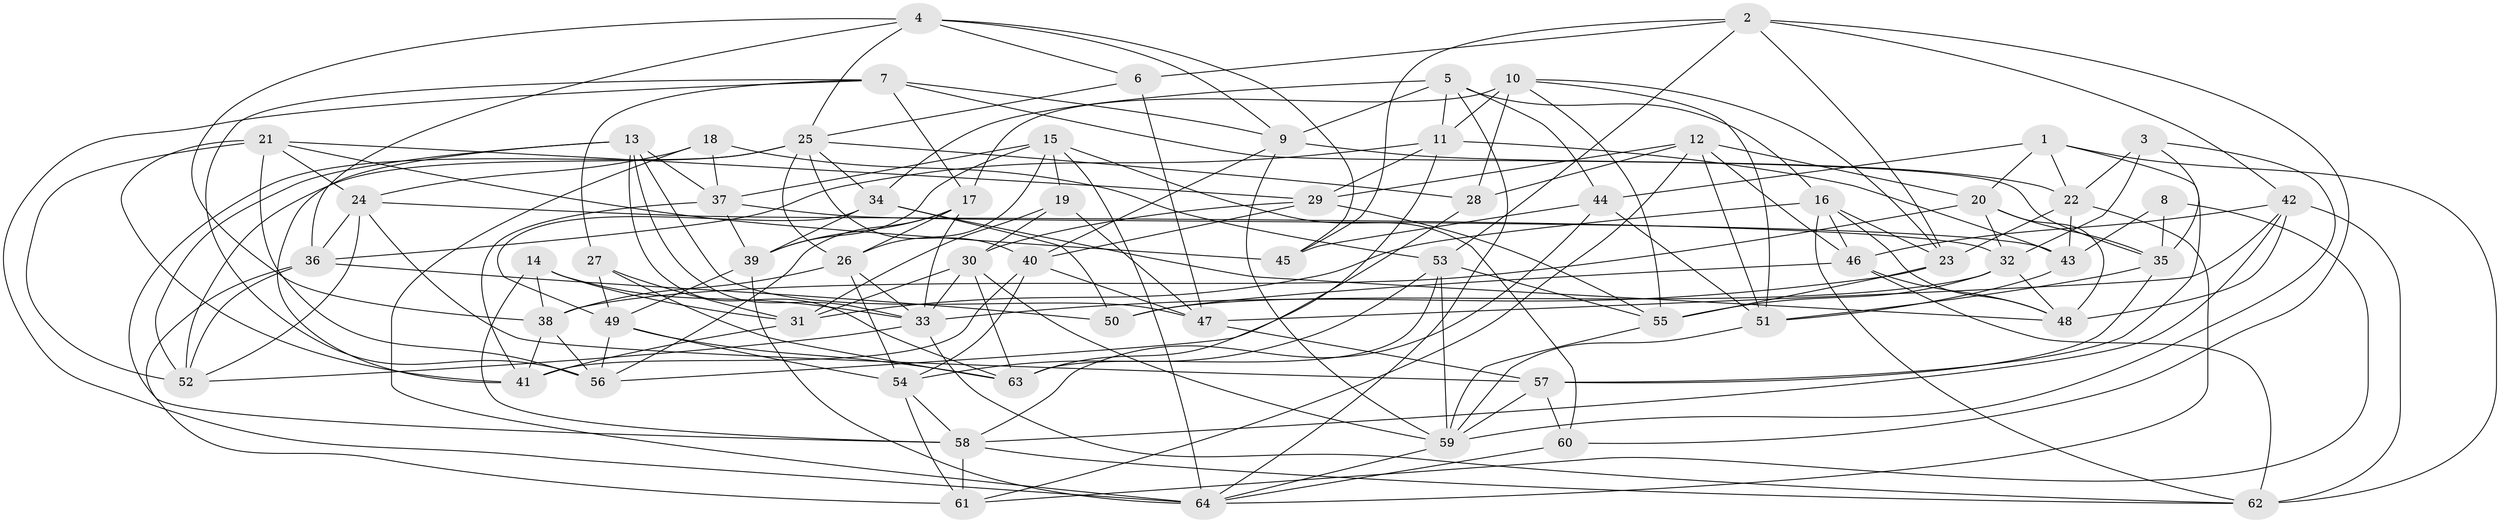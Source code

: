 // original degree distribution, {4: 1.0}
// Generated by graph-tools (version 1.1) at 2025/50/03/09/25 03:50:50]
// undirected, 64 vertices, 183 edges
graph export_dot {
graph [start="1"]
  node [color=gray90,style=filled];
  1;
  2;
  3;
  4;
  5;
  6;
  7;
  8;
  9;
  10;
  11;
  12;
  13;
  14;
  15;
  16;
  17;
  18;
  19;
  20;
  21;
  22;
  23;
  24;
  25;
  26;
  27;
  28;
  29;
  30;
  31;
  32;
  33;
  34;
  35;
  36;
  37;
  38;
  39;
  40;
  41;
  42;
  43;
  44;
  45;
  46;
  47;
  48;
  49;
  50;
  51;
  52;
  53;
  54;
  55;
  56;
  57;
  58;
  59;
  60;
  61;
  62;
  63;
  64;
  1 -- 20 [weight=1.0];
  1 -- 22 [weight=1.0];
  1 -- 44 [weight=2.0];
  1 -- 57 [weight=1.0];
  1 -- 62 [weight=1.0];
  2 -- 6 [weight=1.0];
  2 -- 23 [weight=1.0];
  2 -- 42 [weight=1.0];
  2 -- 45 [weight=1.0];
  2 -- 53 [weight=1.0];
  2 -- 60 [weight=1.0];
  3 -- 22 [weight=1.0];
  3 -- 32 [weight=1.0];
  3 -- 35 [weight=1.0];
  3 -- 59 [weight=1.0];
  4 -- 6 [weight=1.0];
  4 -- 9 [weight=1.0];
  4 -- 25 [weight=1.0];
  4 -- 36 [weight=1.0];
  4 -- 38 [weight=1.0];
  4 -- 45 [weight=1.0];
  5 -- 9 [weight=1.0];
  5 -- 11 [weight=1.0];
  5 -- 16 [weight=1.0];
  5 -- 34 [weight=1.0];
  5 -- 44 [weight=1.0];
  5 -- 64 [weight=1.0];
  6 -- 25 [weight=1.0];
  6 -- 47 [weight=1.0];
  7 -- 9 [weight=1.0];
  7 -- 17 [weight=1.0];
  7 -- 27 [weight=1.0];
  7 -- 35 [weight=1.0];
  7 -- 56 [weight=1.0];
  7 -- 64 [weight=1.0];
  8 -- 35 [weight=1.0];
  8 -- 43 [weight=2.0];
  8 -- 61 [weight=1.0];
  9 -- 22 [weight=1.0];
  9 -- 40 [weight=1.0];
  9 -- 59 [weight=1.0];
  10 -- 11 [weight=1.0];
  10 -- 17 [weight=1.0];
  10 -- 23 [weight=1.0];
  10 -- 28 [weight=1.0];
  10 -- 51 [weight=1.0];
  10 -- 55 [weight=1.0];
  11 -- 29 [weight=1.0];
  11 -- 36 [weight=1.0];
  11 -- 43 [weight=1.0];
  11 -- 63 [weight=1.0];
  12 -- 20 [weight=1.0];
  12 -- 28 [weight=1.0];
  12 -- 29 [weight=1.0];
  12 -- 46 [weight=1.0];
  12 -- 51 [weight=1.0];
  12 -- 61 [weight=1.0];
  13 -- 33 [weight=1.0];
  13 -- 37 [weight=1.0];
  13 -- 41 [weight=1.0];
  13 -- 47 [weight=1.0];
  13 -- 52 [weight=1.0];
  13 -- 63 [weight=1.0];
  14 -- 31 [weight=1.0];
  14 -- 33 [weight=1.0];
  14 -- 38 [weight=1.0];
  14 -- 58 [weight=1.0];
  15 -- 19 [weight=1.0];
  15 -- 26 [weight=1.0];
  15 -- 37 [weight=1.0];
  15 -- 39 [weight=1.0];
  15 -- 60 [weight=1.0];
  15 -- 64 [weight=1.0];
  16 -- 23 [weight=1.0];
  16 -- 31 [weight=1.0];
  16 -- 46 [weight=1.0];
  16 -- 48 [weight=1.0];
  16 -- 62 [weight=1.0];
  17 -- 26 [weight=1.0];
  17 -- 33 [weight=1.0];
  17 -- 39 [weight=1.0];
  17 -- 56 [weight=1.0];
  18 -- 24 [weight=1.0];
  18 -- 37 [weight=1.0];
  18 -- 53 [weight=1.0];
  18 -- 64 [weight=1.0];
  19 -- 30 [weight=1.0];
  19 -- 31 [weight=1.0];
  19 -- 47 [weight=1.0];
  20 -- 32 [weight=1.0];
  20 -- 35 [weight=1.0];
  20 -- 38 [weight=1.0];
  20 -- 48 [weight=1.0];
  21 -- 24 [weight=1.0];
  21 -- 29 [weight=1.0];
  21 -- 41 [weight=1.0];
  21 -- 45 [weight=1.0];
  21 -- 52 [weight=1.0];
  21 -- 56 [weight=1.0];
  22 -- 23 [weight=1.0];
  22 -- 43 [weight=1.0];
  22 -- 64 [weight=1.0];
  23 -- 33 [weight=1.0];
  23 -- 55 [weight=1.0];
  24 -- 32 [weight=1.0];
  24 -- 36 [weight=1.0];
  24 -- 52 [weight=1.0];
  24 -- 57 [weight=1.0];
  25 -- 26 [weight=1.0];
  25 -- 28 [weight=1.0];
  25 -- 34 [weight=1.0];
  25 -- 40 [weight=1.0];
  25 -- 52 [weight=1.0];
  25 -- 58 [weight=1.0];
  26 -- 33 [weight=1.0];
  26 -- 38 [weight=1.0];
  26 -- 54 [weight=1.0];
  27 -- 31 [weight=1.0];
  27 -- 49 [weight=1.0];
  27 -- 63 [weight=1.0];
  28 -- 56 [weight=1.0];
  29 -- 30 [weight=1.0];
  29 -- 40 [weight=1.0];
  29 -- 55 [weight=1.0];
  30 -- 31 [weight=1.0];
  30 -- 33 [weight=1.0];
  30 -- 59 [weight=1.0];
  30 -- 63 [weight=1.0];
  31 -- 41 [weight=1.0];
  32 -- 48 [weight=1.0];
  32 -- 50 [weight=1.0];
  32 -- 55 [weight=1.0];
  33 -- 52 [weight=1.0];
  33 -- 62 [weight=1.0];
  34 -- 39 [weight=1.0];
  34 -- 48 [weight=1.0];
  34 -- 49 [weight=1.0];
  34 -- 50 [weight=1.0];
  35 -- 51 [weight=1.0];
  35 -- 57 [weight=1.0];
  36 -- 50 [weight=1.0];
  36 -- 52 [weight=1.0];
  36 -- 61 [weight=1.0];
  37 -- 39 [weight=1.0];
  37 -- 41 [weight=1.0];
  37 -- 43 [weight=1.0];
  38 -- 41 [weight=1.0];
  38 -- 56 [weight=1.0];
  39 -- 49 [weight=1.0];
  39 -- 64 [weight=1.0];
  40 -- 41 [weight=1.0];
  40 -- 47 [weight=1.0];
  40 -- 54 [weight=1.0];
  42 -- 46 [weight=1.0];
  42 -- 47 [weight=1.0];
  42 -- 48 [weight=1.0];
  42 -- 58 [weight=1.0];
  42 -- 62 [weight=1.0];
  43 -- 51 [weight=1.0];
  44 -- 45 [weight=1.0];
  44 -- 51 [weight=1.0];
  44 -- 58 [weight=1.0];
  46 -- 48 [weight=1.0];
  46 -- 50 [weight=1.0];
  46 -- 62 [weight=1.0];
  47 -- 57 [weight=1.0];
  49 -- 54 [weight=1.0];
  49 -- 56 [weight=1.0];
  49 -- 63 [weight=1.0];
  51 -- 59 [weight=1.0];
  53 -- 54 [weight=1.0];
  53 -- 55 [weight=1.0];
  53 -- 59 [weight=1.0];
  53 -- 63 [weight=1.0];
  54 -- 58 [weight=1.0];
  54 -- 61 [weight=1.0];
  55 -- 59 [weight=1.0];
  57 -- 59 [weight=1.0];
  57 -- 60 [weight=1.0];
  58 -- 61 [weight=2.0];
  58 -- 62 [weight=1.0];
  59 -- 64 [weight=1.0];
  60 -- 64 [weight=1.0];
}
